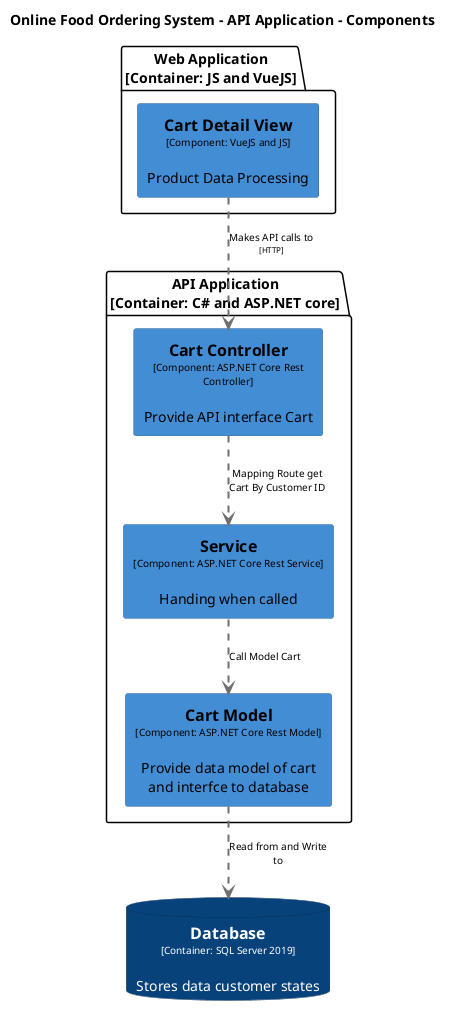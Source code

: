 @startuml(id=GetCartByIDComponent)
title Online Food Ordering System - API Application - Components

skinparam {
  shadowing false
  arrowFontSize 10
  defaultTextAlignment center
  wrapWidth 200
  maxMessageSize 100
}
hide stereotype
top to bottom direction
skinparam rectangle<<36>> {
  BackgroundColor #438dd5
  FontColor #000000
  BorderColor #2e6295
}
skinparam rectangle<<27>> {
  BackgroundColor #438dd5
  FontColor #000000
  BorderColor #2e6295
}
skinparam rectangle<<28>> {
  BackgroundColor #438dd5
  FontColor #000000
  BorderColor #2e6295
}
skinparam rectangle<<7>> {
  BackgroundColor #438dd5
  FontColor #000000
  BorderColor #2e6295
}
skinparam database<<43>> {
  BackgroundColor #08427b
  FontColor #ffffff
  BorderColor #052e56
}
database "==Database\n<size:10>[Container: SQL Server 2019]</size>\n\nStores data customer states" <<43>> as 43
package "API Application\n[Container: C# and ASP.NET core]" {
  rectangle "==Cart Controller\n<size:10>[Component: ASP.NET Core Rest Controller]</size>\n\nProvide API interface Cart" <<27>> as 27
  rectangle "==Cart Model\n<size:10>[Component: ASP.NET Core Rest Model]</size>\n\nProvide data model of cart and interfce to database" <<28>> as 28
  rectangle "==Service\n<size:10>[Component: ASP.NET Core Rest Service]</size>\n\nHanding when called" <<36>> as 36
}
package "Web Application\n[Container: JS and VueJS]" {
  rectangle "==Cart Detail View\n<size:10>[Component: VueJS and JS]</size>\n\nProduct Data Processing" <<7>> as 7
}
27 .[#707070,thickness=2].> 36 : "Mapping Route get Cart By Customer ID"
7 .[#707070,thickness=2].> 27 : "Makes API calls to\n<size:8>[HTTP]</size>"
28 .[#707070,thickness=2].> 43 : "Read from and Write to"
36 .[#707070,thickness=2].> 28 : "Call Model Cart"
@enduml